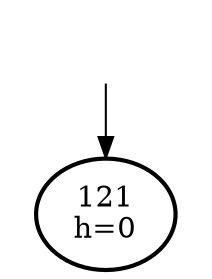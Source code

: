 digraph
 {
	Dummy [style=invis];
	Dummy -> 121;
	121 [penwidth=2];

	
      121 [label="121\nh=0"];

}